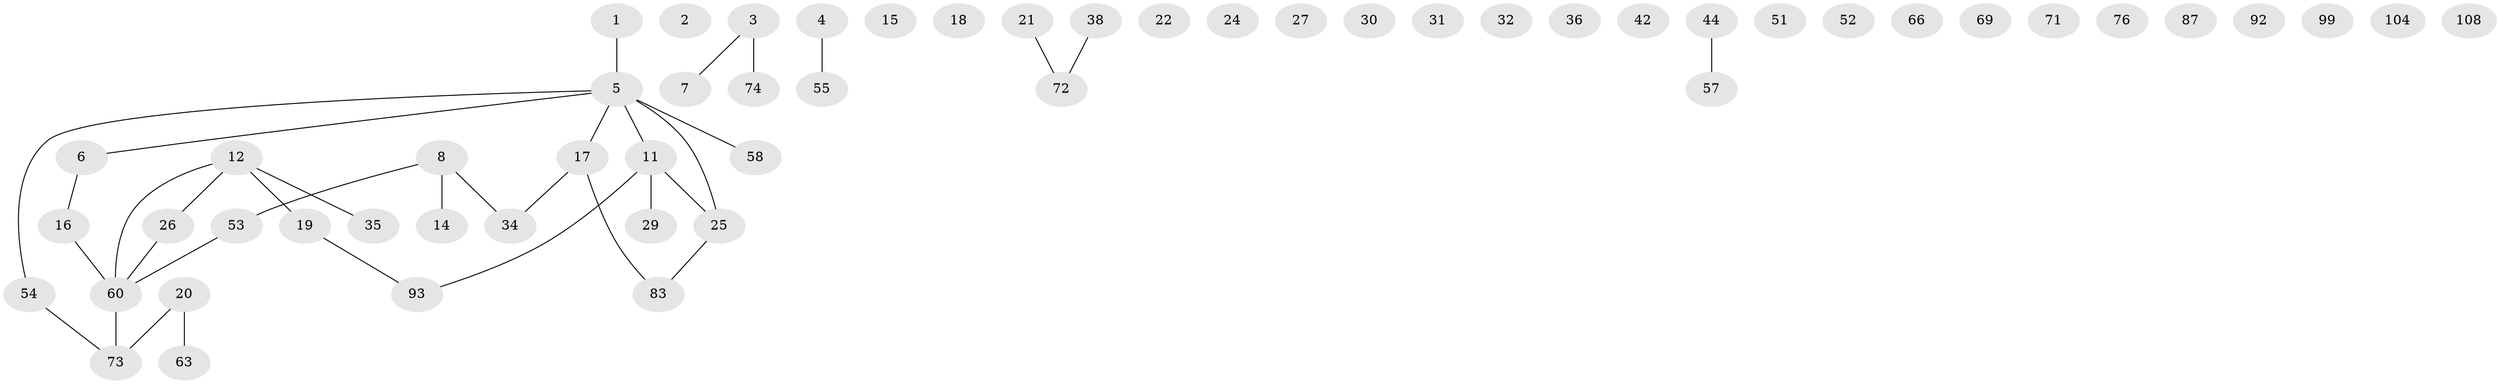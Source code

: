 // original degree distribution, {2: 0.2777777777777778, 0: 0.17592592592592593, 4: 0.046296296296296294, 1: 0.3333333333333333, 6: 0.018518518518518517, 3: 0.1388888888888889, 5: 0.009259259259259259}
// Generated by graph-tools (version 1.1) at 2025/16/03/04/25 18:16:30]
// undirected, 56 vertices, 35 edges
graph export_dot {
graph [start="1"]
  node [color=gray90,style=filled];
  1 [super="+40"];
  2;
  3 [super="+9+105+10+39"];
  4 [super="+33"];
  5 [super="+90+50+43+47+28"];
  6 [super="+97+98+13"];
  7;
  8 [super="+59+67"];
  11 [super="+46"];
  12 [super="+45"];
  14 [super="+23"];
  15;
  16;
  17 [super="+85"];
  18;
  19;
  20;
  21;
  22 [super="+56"];
  24;
  25 [super="+41"];
  26 [super="+37"];
  27 [super="+49"];
  29;
  30;
  31;
  32;
  34 [super="+48"];
  35;
  36;
  38;
  42;
  44 [super="+62"];
  51;
  52 [super="+61"];
  53 [super="+68"];
  54 [super="+75"];
  55;
  57 [super="+79"];
  58;
  60 [super="+82+78"];
  63 [super="+64"];
  66;
  69;
  71;
  72 [super="+81"];
  73 [super="+80+95"];
  74;
  76;
  83;
  87;
  92;
  93 [super="+103"];
  99;
  104;
  108;
  1 -- 5;
  3 -- 74;
  3 -- 7;
  4 -- 55;
  5 -- 25;
  5 -- 54;
  5 -- 58;
  5 -- 6;
  5 -- 17;
  5 -- 11;
  6 -- 16;
  8 -- 34;
  8 -- 53;
  8 -- 14 [weight=2];
  11 -- 93;
  11 -- 25 [weight=2];
  11 -- 29;
  12 -- 60;
  12 -- 19;
  12 -- 35;
  12 -- 26;
  16 -- 60;
  17 -- 34;
  17 -- 83;
  19 -- 93;
  20 -- 63;
  20 -- 73;
  21 -- 72;
  25 -- 83;
  26 -- 60;
  38 -- 72;
  44 -- 57;
  53 -- 60;
  54 -- 73;
  60 -- 73;
}
